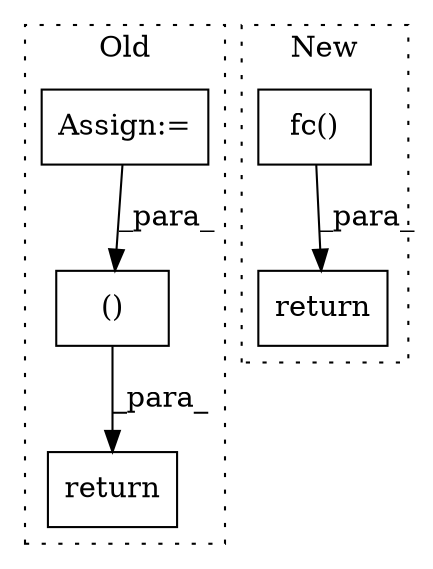 digraph G {
subgraph cluster0 {
1 [label="()" a="54" s="6080" l="3" shape="box"];
3 [label="Assign:=" a="68" s="5811" l="3" shape="box"];
4 [label="return" a="93" s="6208" l="7" shape="box"];
label = "Old";
style="dotted";
}
subgraph cluster1 {
2 [label="fc()" a="75" s="4080,4089" l="8,1" shape="box"];
5 [label="return" a="93" s="4116" l="7" shape="box"];
label = "New";
style="dotted";
}
1 -> 4 [label="_para_"];
2 -> 5 [label="_para_"];
3 -> 1 [label="_para_"];
}